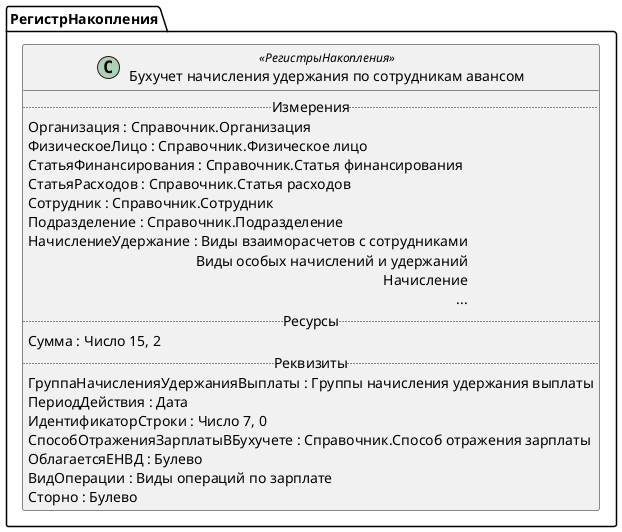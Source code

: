 ﻿@startuml БухучетНачисленияУдержанияПоСотрудникамАвансом
'!include templates.wsd
'..\include templates.wsd
class РегистрНакопления.БухучетНачисленияУдержанияПоСотрудникамАвансом as "Бухучет начисления удержания по сотрудникам авансом" <<РегистрыНакопления>>
{
..Измерения..
Организация : Справочник.Организация
ФизическоеЛицо : Справочник.Физическое лицо
СтатьяФинансирования : Справочник.Статья финансирования
СтатьяРасходов : Справочник.Статья расходов
Сотрудник : Справочник.Сотрудник
Подразделение : Справочник.Подразделение
НачислениеУдержание : Виды взаиморасчетов с сотрудниками\rВиды особых начислений и удержаний\rНачисление\r...
..Ресурсы..
Сумма : Число 15, 2
..Реквизиты..
ГруппаНачисленияУдержанияВыплаты : Группы начисления удержания выплаты
ПериодДействия : Дата
ИдентификаторСтроки : Число 7, 0
СпособОтраженияЗарплатыВБухучете : Справочник.Способ отражения зарплаты
ОблагаетсяЕНВД : Булево
ВидОперации : Виды операций по зарплате
Сторно : Булево
}
@enduml
